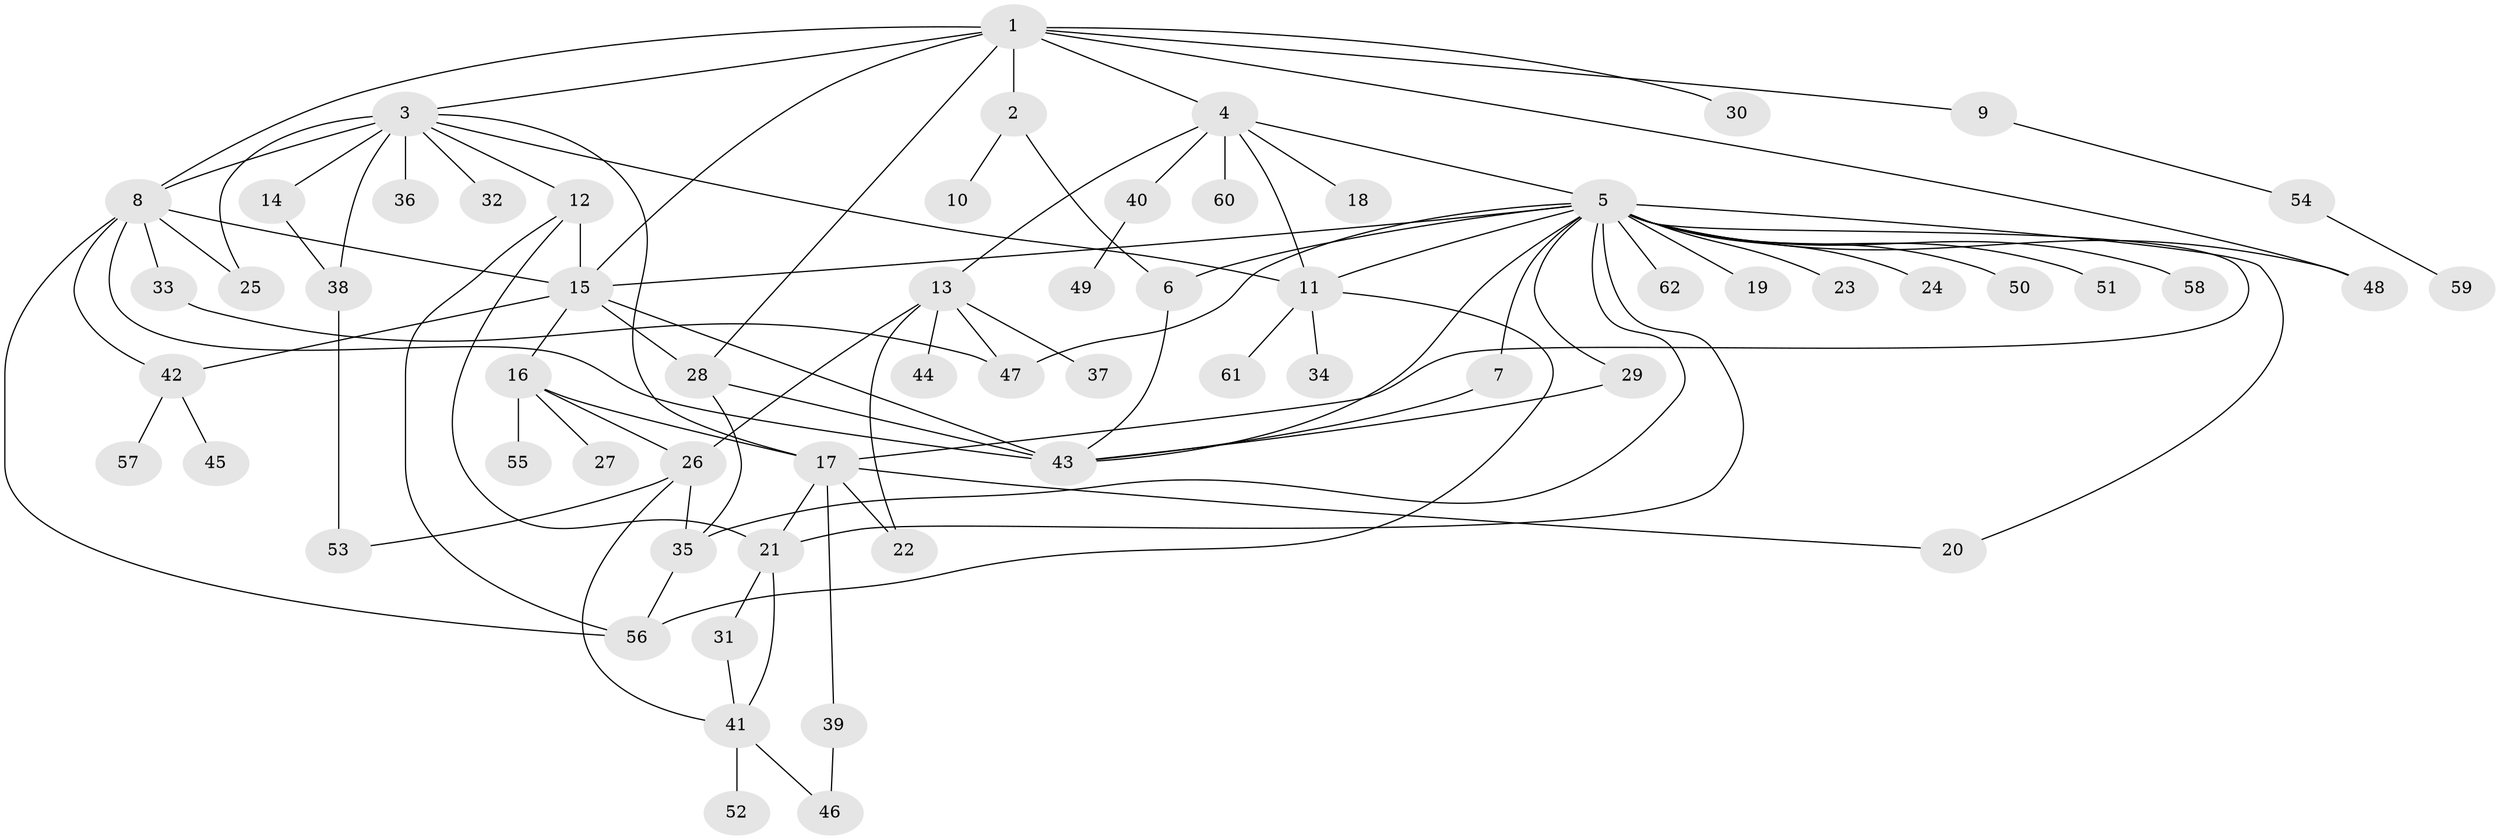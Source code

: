 // original degree distribution, {11: 0.00980392156862745, 4: 0.058823529411764705, 12: 0.00980392156862745, 9: 0.00980392156862745, 24: 0.00980392156862745, 2: 0.1568627450980392, 13: 0.00980392156862745, 1: 0.5, 7: 0.049019607843137254, 8: 0.00980392156862745, 3: 0.11764705882352941, 6: 0.049019607843137254, 5: 0.00980392156862745}
// Generated by graph-tools (version 1.1) at 2025/50/03/04/25 22:50:31]
// undirected, 62 vertices, 97 edges
graph export_dot {
  node [color=gray90,style=filled];
  1;
  2;
  3;
  4;
  5;
  6;
  7;
  8;
  9;
  10;
  11;
  12;
  13;
  14;
  15;
  16;
  17;
  18;
  19;
  20;
  21;
  22;
  23;
  24;
  25;
  26;
  27;
  28;
  29;
  30;
  31;
  32;
  33;
  34;
  35;
  36;
  37;
  38;
  39;
  40;
  41;
  42;
  43;
  44;
  45;
  46;
  47;
  48;
  49;
  50;
  51;
  52;
  53;
  54;
  55;
  56;
  57;
  58;
  59;
  60;
  61;
  62;
  1 -- 2 [weight=1.0];
  1 -- 3 [weight=1.0];
  1 -- 4 [weight=1.0];
  1 -- 8 [weight=1.0];
  1 -- 9 [weight=1.0];
  1 -- 15 [weight=1.0];
  1 -- 28 [weight=1.0];
  1 -- 30 [weight=1.0];
  1 -- 48 [weight=1.0];
  2 -- 6 [weight=1.0];
  2 -- 10 [weight=1.0];
  3 -- 8 [weight=1.0];
  3 -- 11 [weight=1.0];
  3 -- 12 [weight=1.0];
  3 -- 14 [weight=1.0];
  3 -- 17 [weight=1.0];
  3 -- 25 [weight=1.0];
  3 -- 32 [weight=1.0];
  3 -- 36 [weight=1.0];
  3 -- 38 [weight=2.0];
  4 -- 5 [weight=1.0];
  4 -- 11 [weight=1.0];
  4 -- 13 [weight=1.0];
  4 -- 18 [weight=1.0];
  4 -- 40 [weight=1.0];
  4 -- 60 [weight=1.0];
  5 -- 6 [weight=1.0];
  5 -- 7 [weight=1.0];
  5 -- 11 [weight=1.0];
  5 -- 15 [weight=1.0];
  5 -- 17 [weight=1.0];
  5 -- 19 [weight=1.0];
  5 -- 20 [weight=1.0];
  5 -- 21 [weight=2.0];
  5 -- 23 [weight=1.0];
  5 -- 24 [weight=1.0];
  5 -- 29 [weight=1.0];
  5 -- 35 [weight=1.0];
  5 -- 43 [weight=1.0];
  5 -- 47 [weight=1.0];
  5 -- 48 [weight=1.0];
  5 -- 50 [weight=1.0];
  5 -- 51 [weight=1.0];
  5 -- 58 [weight=1.0];
  5 -- 62 [weight=1.0];
  6 -- 43 [weight=1.0];
  7 -- 43 [weight=1.0];
  8 -- 15 [weight=1.0];
  8 -- 25 [weight=4.0];
  8 -- 33 [weight=1.0];
  8 -- 42 [weight=1.0];
  8 -- 43 [weight=2.0];
  8 -- 56 [weight=1.0];
  9 -- 54 [weight=1.0];
  11 -- 34 [weight=1.0];
  11 -- 56 [weight=1.0];
  11 -- 61 [weight=1.0];
  12 -- 15 [weight=1.0];
  12 -- 21 [weight=4.0];
  12 -- 56 [weight=1.0];
  13 -- 22 [weight=1.0];
  13 -- 26 [weight=1.0];
  13 -- 37 [weight=1.0];
  13 -- 44 [weight=1.0];
  13 -- 47 [weight=1.0];
  14 -- 38 [weight=1.0];
  15 -- 16 [weight=1.0];
  15 -- 28 [weight=2.0];
  15 -- 42 [weight=1.0];
  15 -- 43 [weight=1.0];
  16 -- 17 [weight=1.0];
  16 -- 26 [weight=1.0];
  16 -- 27 [weight=1.0];
  16 -- 55 [weight=1.0];
  17 -- 20 [weight=1.0];
  17 -- 21 [weight=1.0];
  17 -- 22 [weight=1.0];
  17 -- 39 [weight=1.0];
  21 -- 31 [weight=1.0];
  21 -- 41 [weight=1.0];
  26 -- 35 [weight=2.0];
  26 -- 41 [weight=1.0];
  26 -- 53 [weight=1.0];
  28 -- 35 [weight=1.0];
  28 -- 43 [weight=1.0];
  29 -- 43 [weight=1.0];
  31 -- 41 [weight=1.0];
  33 -- 47 [weight=1.0];
  35 -- 56 [weight=1.0];
  38 -- 53 [weight=1.0];
  39 -- 46 [weight=1.0];
  40 -- 49 [weight=1.0];
  41 -- 46 [weight=1.0];
  41 -- 52 [weight=1.0];
  42 -- 45 [weight=1.0];
  42 -- 57 [weight=1.0];
  54 -- 59 [weight=1.0];
}

